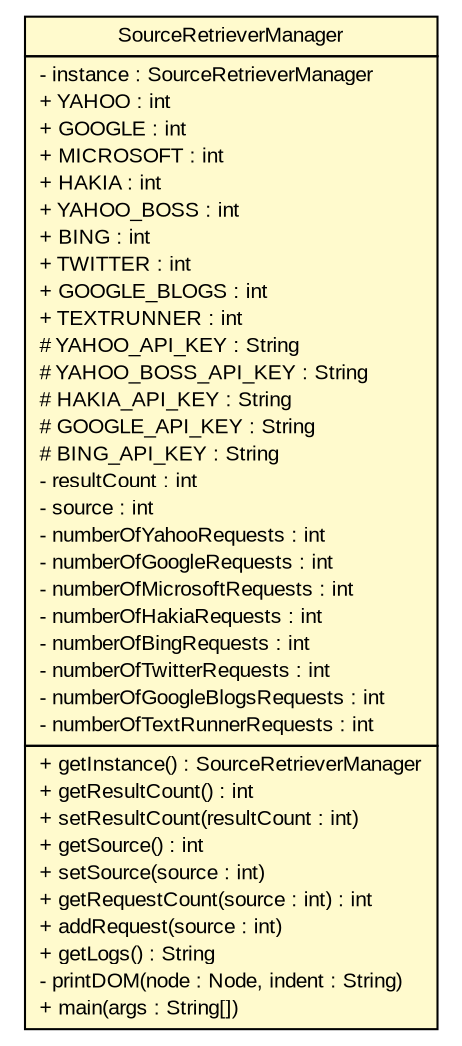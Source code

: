 #!/usr/local/bin/dot
#
# Class diagram 
# Generated by UMLGraph version 5.2 (http://www.umlgraph.org/)
#

digraph G {
	edge [fontname="arial",fontsize=10,labelfontname="arial",labelfontsize=10];
	node [fontname="arial",fontsize=10,shape=plaintext];
	nodesep=0.25;
	ranksep=0.5;
	// tud.iir.web.SourceRetrieverManager
	c55447 [label=<<table title="tud.iir.web.SourceRetrieverManager" border="0" cellborder="1" cellspacing="0" cellpadding="2" port="p" bgcolor="lemonChiffon" href="./SourceRetrieverManager.html">
		<tr><td><table border="0" cellspacing="0" cellpadding="1">
<tr><td align="center" balign="center"> SourceRetrieverManager </td></tr>
		</table></td></tr>
		<tr><td><table border="0" cellspacing="0" cellpadding="1">
<tr><td align="left" balign="left"> - instance : SourceRetrieverManager </td></tr>
<tr><td align="left" balign="left"> + YAHOO : int </td></tr>
<tr><td align="left" balign="left"> + GOOGLE : int </td></tr>
<tr><td align="left" balign="left"> + MICROSOFT : int </td></tr>
<tr><td align="left" balign="left"> + HAKIA : int </td></tr>
<tr><td align="left" balign="left"> + YAHOO_BOSS : int </td></tr>
<tr><td align="left" balign="left"> + BING : int </td></tr>
<tr><td align="left" balign="left"> + TWITTER : int </td></tr>
<tr><td align="left" balign="left"> + GOOGLE_BLOGS : int </td></tr>
<tr><td align="left" balign="left"> + TEXTRUNNER : int </td></tr>
<tr><td align="left" balign="left"> # YAHOO_API_KEY : String </td></tr>
<tr><td align="left" balign="left"> # YAHOO_BOSS_API_KEY : String </td></tr>
<tr><td align="left" balign="left"> # HAKIA_API_KEY : String </td></tr>
<tr><td align="left" balign="left"> # GOOGLE_API_KEY : String </td></tr>
<tr><td align="left" balign="left"> # BING_API_KEY : String </td></tr>
<tr><td align="left" balign="left"> - resultCount : int </td></tr>
<tr><td align="left" balign="left"> - source : int </td></tr>
<tr><td align="left" balign="left"> - numberOfYahooRequests : int </td></tr>
<tr><td align="left" balign="left"> - numberOfGoogleRequests : int </td></tr>
<tr><td align="left" balign="left"> - numberOfMicrosoftRequests : int </td></tr>
<tr><td align="left" balign="left"> - numberOfHakiaRequests : int </td></tr>
<tr><td align="left" balign="left"> - numberOfBingRequests : int </td></tr>
<tr><td align="left" balign="left"> - numberOfTwitterRequests : int </td></tr>
<tr><td align="left" balign="left"> - numberOfGoogleBlogsRequests : int </td></tr>
<tr><td align="left" balign="left"> - numberOfTextRunnerRequests : int </td></tr>
		</table></td></tr>
		<tr><td><table border="0" cellspacing="0" cellpadding="1">
<tr><td align="left" balign="left"> + getInstance() : SourceRetrieverManager </td></tr>
<tr><td align="left" balign="left"> + getResultCount() : int </td></tr>
<tr><td align="left" balign="left"> + setResultCount(resultCount : int) </td></tr>
<tr><td align="left" balign="left"> + getSource() : int </td></tr>
<tr><td align="left" balign="left"> + setSource(source : int) </td></tr>
<tr><td align="left" balign="left"> + getRequestCount(source : int) : int </td></tr>
<tr><td align="left" balign="left"> + addRequest(source : int) </td></tr>
<tr><td align="left" balign="left"> + getLogs() : String </td></tr>
<tr><td align="left" balign="left"> - printDOM(node : Node, indent : String) </td></tr>
<tr><td align="left" balign="left"> + main(args : String[]) </td></tr>
		</table></td></tr>
		</table>>, fontname="arial", fontcolor="black", fontsize=10.0];
}

